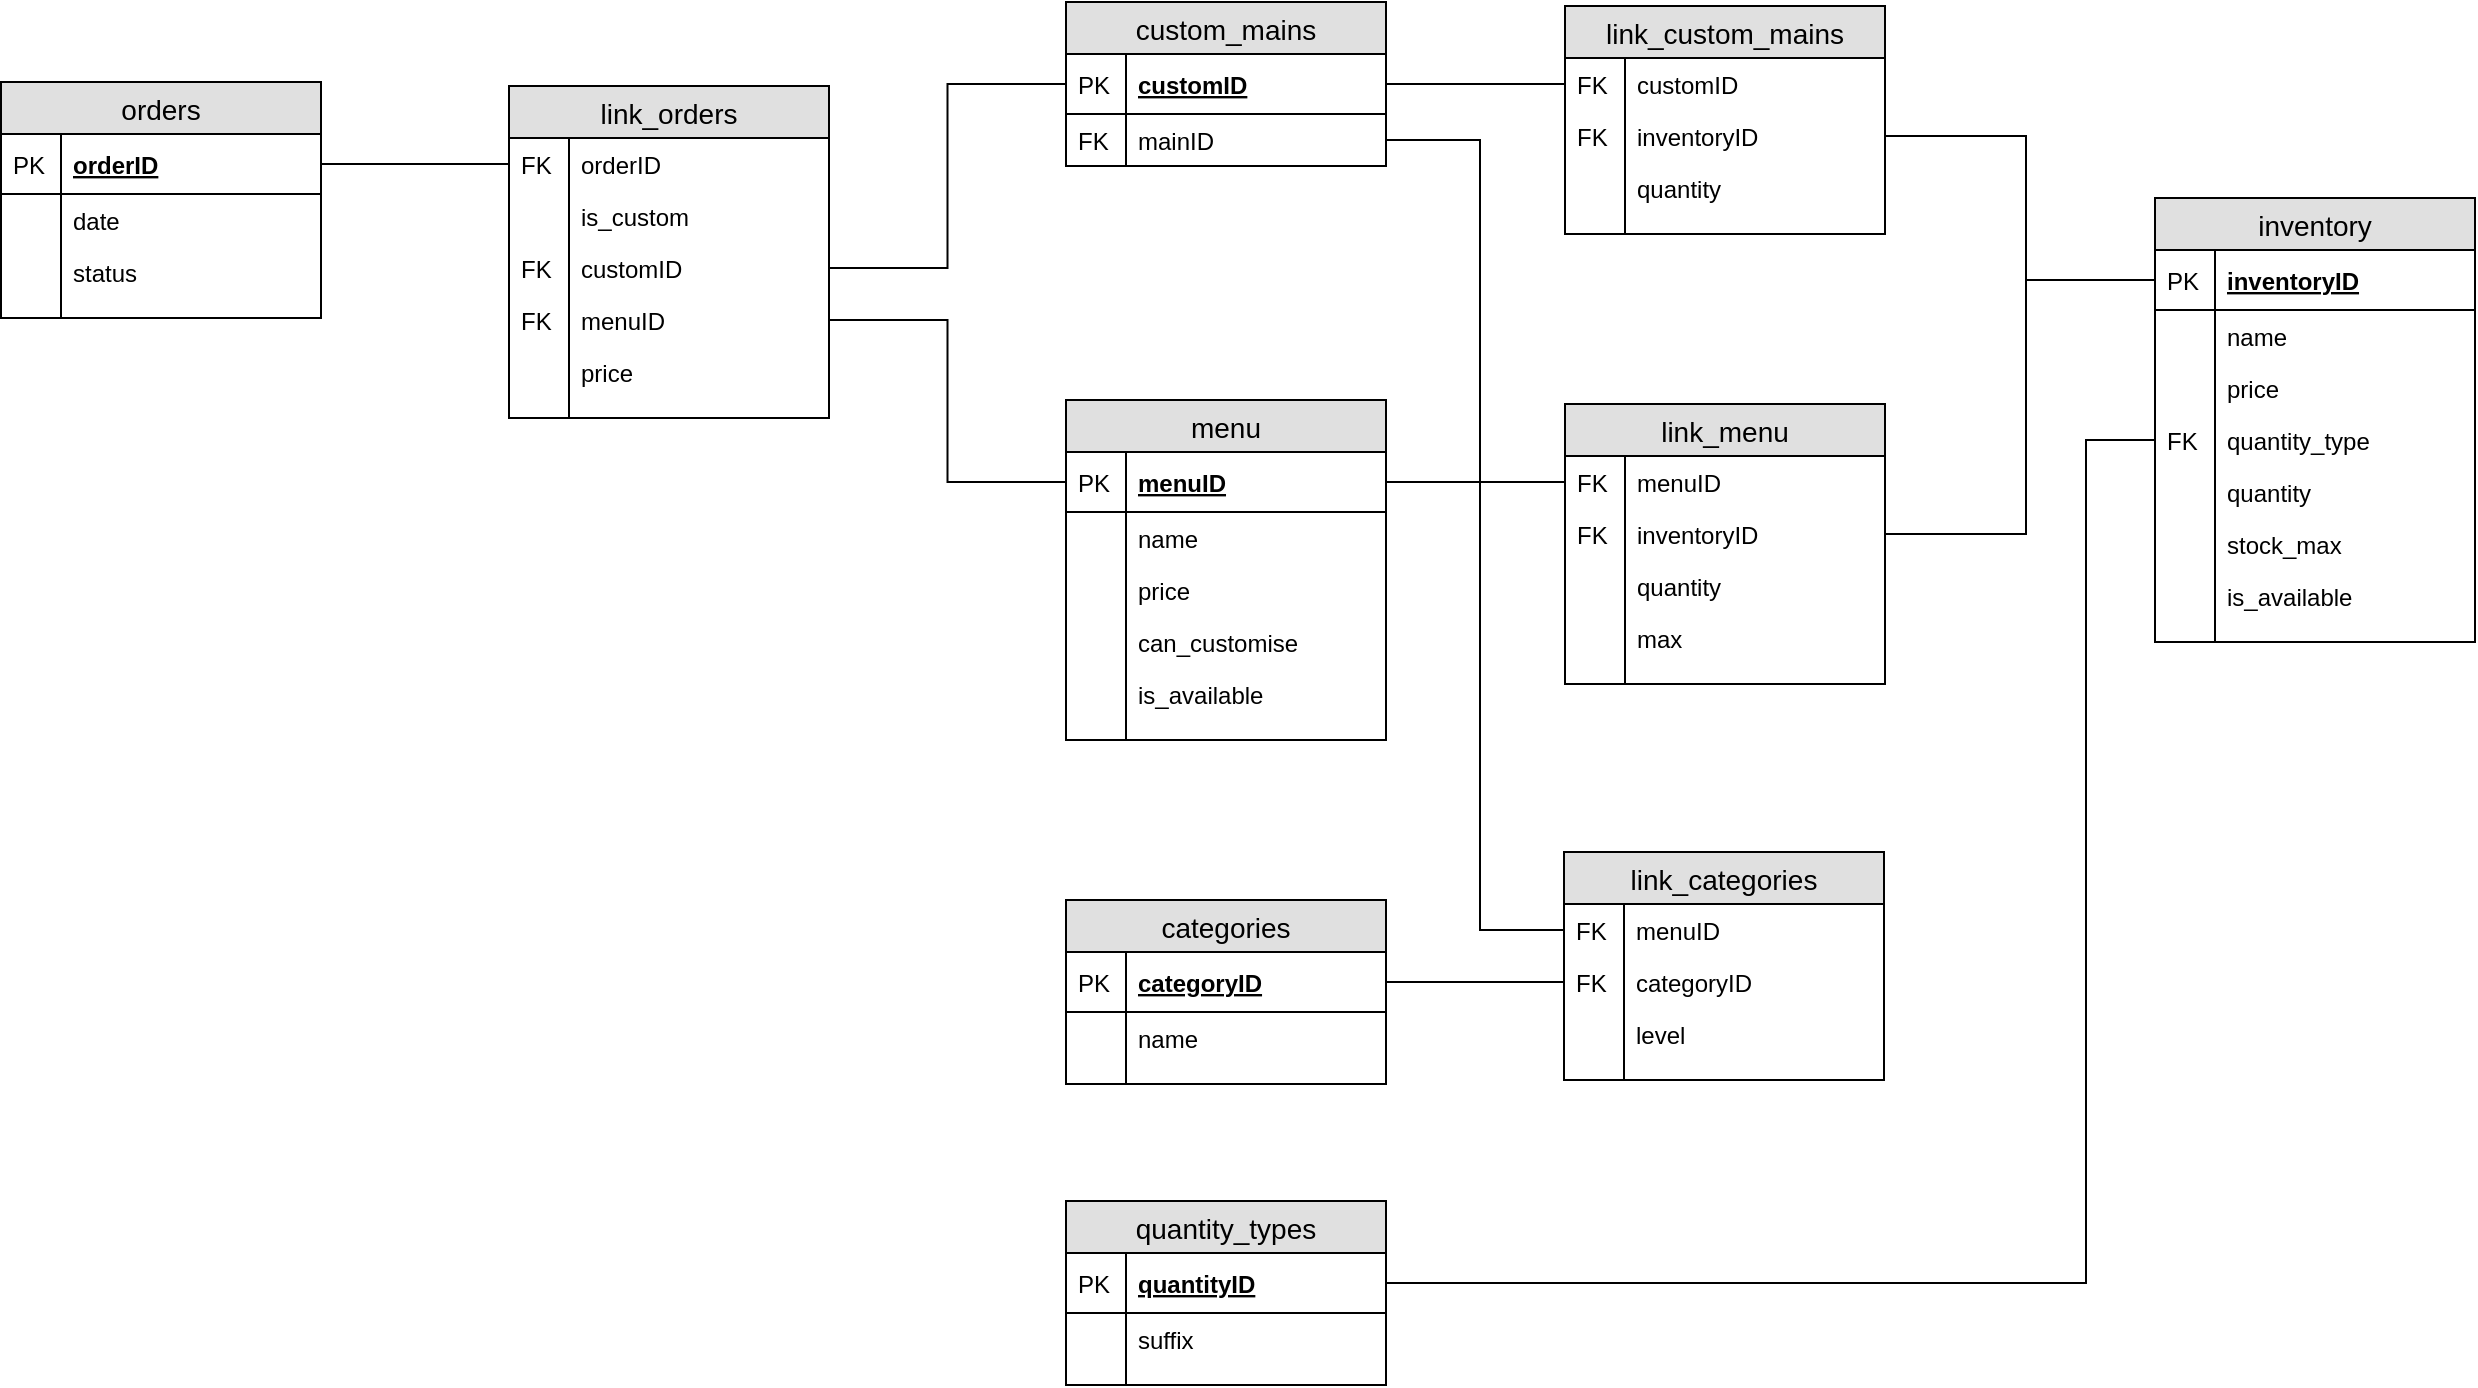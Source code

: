 <mxfile version="10.5.0" type="device"><diagram id="dgD5Felrx4GXBf240Mv9" name="Page-1"><mxGraphModel dx="2132" dy="888" grid="0" gridSize="10" guides="1" tooltips="1" connect="1" arrows="1" fold="1" page="1" pageScale="1" pageWidth="800" pageHeight="1100" math="0" shadow="0"><root><mxCell id="0"/><mxCell id="1" parent="0"/><mxCell id="mhwOMoojBJf0Ck50rJVQ-7" value="link_custom_mains" style="swimlane;fontStyle=0;childLayout=stackLayout;horizontal=1;startSize=26;fillColor=#e0e0e0;horizontalStack=0;resizeParent=1;resizeParentMax=0;resizeLast=0;collapsible=1;marginBottom=0;swimlaneFillColor=#ffffff;align=center;fontSize=14;" parent="1" vertex="1"><mxGeometry x="639.5" y="203" width="160" height="114" as="geometry"/></mxCell><mxCell id="mhwOMoojBJf0Ck50rJVQ-10" value="customID" style="shape=partialRectangle;top=0;left=0;right=0;bottom=0;align=left;verticalAlign=top;fillColor=none;spacingLeft=34;spacingRight=4;overflow=hidden;rotatable=0;points=[[0,0.5],[1,0.5]];portConstraint=eastwest;dropTarget=0;fontSize=12;" parent="mhwOMoojBJf0Ck50rJVQ-7" vertex="1"><mxGeometry y="26" width="160" height="26" as="geometry"/></mxCell><mxCell id="mhwOMoojBJf0Ck50rJVQ-11" value="FK" style="shape=partialRectangle;top=0;left=0;bottom=0;fillColor=none;align=left;verticalAlign=top;spacingLeft=4;spacingRight=4;overflow=hidden;rotatable=0;points=[];portConstraint=eastwest;part=1;fontSize=12;" parent="mhwOMoojBJf0Ck50rJVQ-10" vertex="1" connectable="0"><mxGeometry width="30" height="26" as="geometry"/></mxCell><mxCell id="mhwOMoojBJf0Ck50rJVQ-12" value="inventoryID" style="shape=partialRectangle;top=0;left=0;right=0;bottom=0;align=left;verticalAlign=top;fillColor=none;spacingLeft=34;spacingRight=4;overflow=hidden;rotatable=0;points=[[0,0.5],[1,0.5]];portConstraint=eastwest;dropTarget=0;fontSize=12;" parent="mhwOMoojBJf0Ck50rJVQ-7" vertex="1"><mxGeometry y="52" width="160" height="26" as="geometry"/></mxCell><mxCell id="mhwOMoojBJf0Ck50rJVQ-13" value="FK" style="shape=partialRectangle;top=0;left=0;bottom=0;fillColor=none;align=left;verticalAlign=top;spacingLeft=4;spacingRight=4;overflow=hidden;rotatable=0;points=[];portConstraint=eastwest;part=1;fontSize=12;" parent="mhwOMoojBJf0Ck50rJVQ-12" vertex="1" connectable="0"><mxGeometry width="30" height="26" as="geometry"/></mxCell><mxCell id="mhwOMoojBJf0Ck50rJVQ-14" value="quantity" style="shape=partialRectangle;top=0;left=0;right=0;bottom=0;align=left;verticalAlign=top;fillColor=none;spacingLeft=34;spacingRight=4;overflow=hidden;rotatable=0;points=[[0,0.5],[1,0.5]];portConstraint=eastwest;dropTarget=0;fontSize=12;" parent="mhwOMoojBJf0Ck50rJVQ-7" vertex="1"><mxGeometry y="78" width="160" height="26" as="geometry"/></mxCell><mxCell id="mhwOMoojBJf0Ck50rJVQ-15" value="" style="shape=partialRectangle;top=0;left=0;bottom=0;fillColor=none;align=left;verticalAlign=top;spacingLeft=4;spacingRight=4;overflow=hidden;rotatable=0;points=[];portConstraint=eastwest;part=1;fontSize=12;" parent="mhwOMoojBJf0Ck50rJVQ-14" vertex="1" connectable="0"><mxGeometry width="30" height="26" as="geometry"/></mxCell><mxCell id="mhwOMoojBJf0Ck50rJVQ-16" value="" style="shape=partialRectangle;top=0;left=0;right=0;bottom=0;align=left;verticalAlign=top;fillColor=none;spacingLeft=34;spacingRight=4;overflow=hidden;rotatable=0;points=[[0,0.5],[1,0.5]];portConstraint=eastwest;dropTarget=0;fontSize=12;" parent="mhwOMoojBJf0Ck50rJVQ-7" vertex="1"><mxGeometry y="104" width="160" height="10" as="geometry"/></mxCell><mxCell id="mhwOMoojBJf0Ck50rJVQ-17" value="" style="shape=partialRectangle;top=0;left=0;bottom=0;fillColor=none;align=left;verticalAlign=top;spacingLeft=4;spacingRight=4;overflow=hidden;rotatable=0;points=[];portConstraint=eastwest;part=1;fontSize=12;" parent="mhwOMoojBJf0Ck50rJVQ-16" vertex="1" connectable="0"><mxGeometry width="30" height="10" as="geometry"/></mxCell><mxCell id="mhwOMoojBJf0Ck50rJVQ-20" value="custom_mains" style="swimlane;fontStyle=0;childLayout=stackLayout;horizontal=1;startSize=26;fillColor=#e0e0e0;horizontalStack=0;resizeParent=1;resizeParentMax=0;resizeLast=0;collapsible=1;marginBottom=0;swimlaneFillColor=#ffffff;align=center;fontSize=14;" parent="1" vertex="1"><mxGeometry x="390" y="201" width="160" height="82" as="geometry"/></mxCell><mxCell id="mhwOMoojBJf0Ck50rJVQ-21" value="customID" style="shape=partialRectangle;top=0;left=0;right=0;bottom=1;align=left;verticalAlign=middle;fillColor=none;spacingLeft=34;spacingRight=4;overflow=hidden;rotatable=0;points=[[0,0.5],[1,0.5]];portConstraint=eastwest;dropTarget=0;fontStyle=5;fontSize=12;" parent="mhwOMoojBJf0Ck50rJVQ-20" vertex="1"><mxGeometry y="26" width="160" height="30" as="geometry"/></mxCell><mxCell id="mhwOMoojBJf0Ck50rJVQ-22" value="PK" style="shape=partialRectangle;top=0;left=0;bottom=0;fillColor=none;align=left;verticalAlign=middle;spacingLeft=4;spacingRight=4;overflow=hidden;rotatable=0;points=[];portConstraint=eastwest;part=1;fontSize=12;" parent="mhwOMoojBJf0Ck50rJVQ-21" vertex="1" connectable="0"><mxGeometry width="30" height="30" as="geometry"/></mxCell><mxCell id="mhwOMoojBJf0Ck50rJVQ-23" value="mainID" style="shape=partialRectangle;top=0;left=0;right=0;bottom=0;align=left;verticalAlign=top;fillColor=none;spacingLeft=34;spacingRight=4;overflow=hidden;rotatable=0;points=[[0,0.5],[1,0.5]];portConstraint=eastwest;dropTarget=0;fontSize=12;" parent="mhwOMoojBJf0Ck50rJVQ-20" vertex="1"><mxGeometry y="56" width="160" height="26" as="geometry"/></mxCell><mxCell id="mhwOMoojBJf0Ck50rJVQ-24" value="FK" style="shape=partialRectangle;top=0;left=0;bottom=0;fillColor=none;align=left;verticalAlign=top;spacingLeft=4;spacingRight=4;overflow=hidden;rotatable=0;points=[];portConstraint=eastwest;part=1;fontSize=12;" parent="mhwOMoojBJf0Ck50rJVQ-23" vertex="1" connectable="0"><mxGeometry width="30" height="26" as="geometry"/></mxCell><mxCell id="mhwOMoojBJf0Ck50rJVQ-31" value="link_menu" style="swimlane;fontStyle=0;childLayout=stackLayout;horizontal=1;startSize=26;fillColor=#e0e0e0;horizontalStack=0;resizeParent=1;resizeParentMax=0;resizeLast=0;collapsible=1;marginBottom=0;swimlaneFillColor=#ffffff;align=center;fontSize=14;" parent="1" vertex="1"><mxGeometry x="639.5" y="402" width="160" height="140" as="geometry"/></mxCell><mxCell id="mhwOMoojBJf0Ck50rJVQ-34" value="menuID" style="shape=partialRectangle;top=0;left=0;right=0;bottom=0;align=left;verticalAlign=top;fillColor=none;spacingLeft=34;spacingRight=4;overflow=hidden;rotatable=0;points=[[0,0.5],[1,0.5]];portConstraint=eastwest;dropTarget=0;fontSize=12;" parent="mhwOMoojBJf0Ck50rJVQ-31" vertex="1"><mxGeometry y="26" width="160" height="26" as="geometry"/></mxCell><mxCell id="mhwOMoojBJf0Ck50rJVQ-35" value="FK" style="shape=partialRectangle;top=0;left=0;bottom=0;fillColor=none;align=left;verticalAlign=top;spacingLeft=4;spacingRight=4;overflow=hidden;rotatable=0;points=[];portConstraint=eastwest;part=1;fontSize=12;" parent="mhwOMoojBJf0Ck50rJVQ-34" vertex="1" connectable="0"><mxGeometry width="30" height="26" as="geometry"/></mxCell><mxCell id="mhwOMoojBJf0Ck50rJVQ-36" value="inventoryID" style="shape=partialRectangle;top=0;left=0;right=0;bottom=0;align=left;verticalAlign=top;fillColor=none;spacingLeft=34;spacingRight=4;overflow=hidden;rotatable=0;points=[[0,0.5],[1,0.5]];portConstraint=eastwest;dropTarget=0;fontSize=12;" parent="mhwOMoojBJf0Ck50rJVQ-31" vertex="1"><mxGeometry y="52" width="160" height="26" as="geometry"/></mxCell><mxCell id="mhwOMoojBJf0Ck50rJVQ-37" value="FK" style="shape=partialRectangle;top=0;left=0;bottom=0;fillColor=none;align=left;verticalAlign=top;spacingLeft=4;spacingRight=4;overflow=hidden;rotatable=0;points=[];portConstraint=eastwest;part=1;fontSize=12;" parent="mhwOMoojBJf0Ck50rJVQ-36" vertex="1" connectable="0"><mxGeometry width="30" height="26" as="geometry"/></mxCell><mxCell id="mhwOMoojBJf0Ck50rJVQ-38" value="quantity" style="shape=partialRectangle;top=0;left=0;right=0;bottom=0;align=left;verticalAlign=top;fillColor=none;spacingLeft=34;spacingRight=4;overflow=hidden;rotatable=0;points=[[0,0.5],[1,0.5]];portConstraint=eastwest;dropTarget=0;fontSize=12;" parent="mhwOMoojBJf0Ck50rJVQ-31" vertex="1"><mxGeometry y="78" width="160" height="26" as="geometry"/></mxCell><mxCell id="mhwOMoojBJf0Ck50rJVQ-39" value="" style="shape=partialRectangle;top=0;left=0;bottom=0;fillColor=none;align=left;verticalAlign=top;spacingLeft=4;spacingRight=4;overflow=hidden;rotatable=0;points=[];portConstraint=eastwest;part=1;fontSize=12;" parent="mhwOMoojBJf0Ck50rJVQ-38" vertex="1" connectable="0"><mxGeometry width="30" height="26" as="geometry"/></mxCell><mxCell id="mhwOMoojBJf0Ck50rJVQ-42" value="max" style="shape=partialRectangle;top=0;left=0;right=0;bottom=0;align=left;verticalAlign=top;fillColor=none;spacingLeft=34;spacingRight=4;overflow=hidden;rotatable=0;points=[[0,0.5],[1,0.5]];portConstraint=eastwest;dropTarget=0;fontSize=12;" parent="mhwOMoojBJf0Ck50rJVQ-31" vertex="1"><mxGeometry y="104" width="160" height="26" as="geometry"/></mxCell><mxCell id="mhwOMoojBJf0Ck50rJVQ-43" value="" style="shape=partialRectangle;top=0;left=0;bottom=0;fillColor=none;align=left;verticalAlign=top;spacingLeft=4;spacingRight=4;overflow=hidden;rotatable=0;points=[];portConstraint=eastwest;part=1;fontSize=12;" parent="mhwOMoojBJf0Ck50rJVQ-42" vertex="1" connectable="0"><mxGeometry width="30" height="26" as="geometry"/></mxCell><mxCell id="mhwOMoojBJf0Ck50rJVQ-40" value="" style="shape=partialRectangle;top=0;left=0;right=0;bottom=0;align=left;verticalAlign=top;fillColor=none;spacingLeft=34;spacingRight=4;overflow=hidden;rotatable=0;points=[[0,0.5],[1,0.5]];portConstraint=eastwest;dropTarget=0;fontSize=12;" parent="mhwOMoojBJf0Ck50rJVQ-31" vertex="1"><mxGeometry y="130" width="160" height="10" as="geometry"/></mxCell><mxCell id="mhwOMoojBJf0Ck50rJVQ-41" value="" style="shape=partialRectangle;top=0;left=0;bottom=0;fillColor=none;align=left;verticalAlign=top;spacingLeft=4;spacingRight=4;overflow=hidden;rotatable=0;points=[];portConstraint=eastwest;part=1;fontSize=12;" parent="mhwOMoojBJf0Ck50rJVQ-40" vertex="1" connectable="0"><mxGeometry width="30" height="10" as="geometry"/></mxCell><mxCell id="mhwOMoojBJf0Ck50rJVQ-44" value="inventory" style="swimlane;fontStyle=0;childLayout=stackLayout;horizontal=1;startSize=26;fillColor=#e0e0e0;horizontalStack=0;resizeParent=1;resizeParentMax=0;resizeLast=0;collapsible=1;marginBottom=0;swimlaneFillColor=#ffffff;align=center;fontSize=14;" parent="1" vertex="1"><mxGeometry x="934.5" y="299" width="160" height="222" as="geometry"/></mxCell><mxCell id="mhwOMoojBJf0Ck50rJVQ-45" value="inventoryID" style="shape=partialRectangle;top=0;left=0;right=0;bottom=1;align=left;verticalAlign=middle;fillColor=none;spacingLeft=34;spacingRight=4;overflow=hidden;rotatable=0;points=[[0,0.5],[1,0.5]];portConstraint=eastwest;dropTarget=0;fontStyle=5;fontSize=12;" parent="mhwOMoojBJf0Ck50rJVQ-44" vertex="1"><mxGeometry y="26" width="160" height="30" as="geometry"/></mxCell><mxCell id="mhwOMoojBJf0Ck50rJVQ-46" value="PK" style="shape=partialRectangle;top=0;left=0;bottom=0;fillColor=none;align=left;verticalAlign=middle;spacingLeft=4;spacingRight=4;overflow=hidden;rotatable=0;points=[];portConstraint=eastwest;part=1;fontSize=12;" parent="mhwOMoojBJf0Ck50rJVQ-45" vertex="1" connectable="0"><mxGeometry width="30" height="30" as="geometry"/></mxCell><mxCell id="mhwOMoojBJf0Ck50rJVQ-47" value="name" style="shape=partialRectangle;top=0;left=0;right=0;bottom=0;align=left;verticalAlign=top;fillColor=none;spacingLeft=34;spacingRight=4;overflow=hidden;rotatable=0;points=[[0,0.5],[1,0.5]];portConstraint=eastwest;dropTarget=0;fontSize=12;" parent="mhwOMoojBJf0Ck50rJVQ-44" vertex="1"><mxGeometry y="56" width="160" height="26" as="geometry"/></mxCell><mxCell id="mhwOMoojBJf0Ck50rJVQ-48" value="" style="shape=partialRectangle;top=0;left=0;bottom=0;fillColor=none;align=left;verticalAlign=top;spacingLeft=4;spacingRight=4;overflow=hidden;rotatable=0;points=[];portConstraint=eastwest;part=1;fontSize=12;" parent="mhwOMoojBJf0Ck50rJVQ-47" vertex="1" connectable="0"><mxGeometry width="30" height="26" as="geometry"/></mxCell><mxCell id="mhwOMoojBJf0Ck50rJVQ-49" value="price" style="shape=partialRectangle;top=0;left=0;right=0;bottom=0;align=left;verticalAlign=top;fillColor=none;spacingLeft=34;spacingRight=4;overflow=hidden;rotatable=0;points=[[0,0.5],[1,0.5]];portConstraint=eastwest;dropTarget=0;fontSize=12;" parent="mhwOMoojBJf0Ck50rJVQ-44" vertex="1"><mxGeometry y="82" width="160" height="26" as="geometry"/></mxCell><mxCell id="mhwOMoojBJf0Ck50rJVQ-50" value="" style="shape=partialRectangle;top=0;left=0;bottom=0;fillColor=none;align=left;verticalAlign=top;spacingLeft=4;spacingRight=4;overflow=hidden;rotatable=0;points=[];portConstraint=eastwest;part=1;fontSize=12;" parent="mhwOMoojBJf0Ck50rJVQ-49" vertex="1" connectable="0"><mxGeometry width="30" height="26" as="geometry"/></mxCell><mxCell id="mhwOMoojBJf0Ck50rJVQ-51" value="quantity_type" style="shape=partialRectangle;top=0;left=0;right=0;bottom=0;align=left;verticalAlign=top;fillColor=none;spacingLeft=34;spacingRight=4;overflow=hidden;rotatable=0;points=[[0,0.5],[1,0.5]];portConstraint=eastwest;dropTarget=0;fontSize=12;" parent="mhwOMoojBJf0Ck50rJVQ-44" vertex="1"><mxGeometry y="108" width="160" height="26" as="geometry"/></mxCell><mxCell id="mhwOMoojBJf0Ck50rJVQ-52" value="FK" style="shape=partialRectangle;top=0;left=0;bottom=0;fillColor=none;align=left;verticalAlign=top;spacingLeft=4;spacingRight=4;overflow=hidden;rotatable=0;points=[];portConstraint=eastwest;part=1;fontSize=12;" parent="mhwOMoojBJf0Ck50rJVQ-51" vertex="1" connectable="0"><mxGeometry width="30" height="26" as="geometry"/></mxCell><mxCell id="mhwOMoojBJf0Ck50rJVQ-55" value="quantity" style="shape=partialRectangle;top=0;left=0;right=0;bottom=0;align=left;verticalAlign=top;fillColor=none;spacingLeft=34;spacingRight=4;overflow=hidden;rotatable=0;points=[[0,0.5],[1,0.5]];portConstraint=eastwest;dropTarget=0;fontSize=12;" parent="mhwOMoojBJf0Ck50rJVQ-44" vertex="1"><mxGeometry y="134" width="160" height="26" as="geometry"/></mxCell><mxCell id="mhwOMoojBJf0Ck50rJVQ-56" value="" style="shape=partialRectangle;top=0;left=0;bottom=0;fillColor=none;align=left;verticalAlign=top;spacingLeft=4;spacingRight=4;overflow=hidden;rotatable=0;points=[];portConstraint=eastwest;part=1;fontSize=12;" parent="mhwOMoojBJf0Ck50rJVQ-55" vertex="1" connectable="0"><mxGeometry width="30" height="26" as="geometry"/></mxCell><mxCell id="mhwOMoojBJf0Ck50rJVQ-57" value="stock_max" style="shape=partialRectangle;top=0;left=0;right=0;bottom=0;align=left;verticalAlign=top;fillColor=none;spacingLeft=34;spacingRight=4;overflow=hidden;rotatable=0;points=[[0,0.5],[1,0.5]];portConstraint=eastwest;dropTarget=0;fontSize=12;" parent="mhwOMoojBJf0Ck50rJVQ-44" vertex="1"><mxGeometry y="160" width="160" height="26" as="geometry"/></mxCell><mxCell id="mhwOMoojBJf0Ck50rJVQ-58" value="" style="shape=partialRectangle;top=0;left=0;bottom=0;fillColor=none;align=left;verticalAlign=top;spacingLeft=4;spacingRight=4;overflow=hidden;rotatable=0;points=[];portConstraint=eastwest;part=1;fontSize=12;" parent="mhwOMoojBJf0Ck50rJVQ-57" vertex="1" connectable="0"><mxGeometry width="30" height="26" as="geometry"/></mxCell><mxCell id="g0bcRYbuUeDxOBhOoPPJ-1" value="is_available" style="shape=partialRectangle;top=0;left=0;right=0;bottom=0;align=left;verticalAlign=top;fillColor=none;spacingLeft=34;spacingRight=4;overflow=hidden;rotatable=0;points=[[0,0.5],[1,0.5]];portConstraint=eastwest;dropTarget=0;fontSize=12;" vertex="1" parent="mhwOMoojBJf0Ck50rJVQ-44"><mxGeometry y="186" width="160" height="26" as="geometry"/></mxCell><mxCell id="g0bcRYbuUeDxOBhOoPPJ-2" value="" style="shape=partialRectangle;top=0;left=0;bottom=0;fillColor=none;align=left;verticalAlign=top;spacingLeft=4;spacingRight=4;overflow=hidden;rotatable=0;points=[];portConstraint=eastwest;part=1;fontSize=12;" vertex="1" connectable="0" parent="g0bcRYbuUeDxOBhOoPPJ-1"><mxGeometry width="30" height="26" as="geometry"/></mxCell><mxCell id="mhwOMoojBJf0Ck50rJVQ-53" value="" style="shape=partialRectangle;top=0;left=0;right=0;bottom=0;align=left;verticalAlign=top;fillColor=none;spacingLeft=34;spacingRight=4;overflow=hidden;rotatable=0;points=[[0,0.5],[1,0.5]];portConstraint=eastwest;dropTarget=0;fontSize=12;" parent="mhwOMoojBJf0Ck50rJVQ-44" vertex="1"><mxGeometry y="212" width="160" height="10" as="geometry"/></mxCell><mxCell id="mhwOMoojBJf0Ck50rJVQ-54" value="" style="shape=partialRectangle;top=0;left=0;bottom=0;fillColor=none;align=left;verticalAlign=top;spacingLeft=4;spacingRight=4;overflow=hidden;rotatable=0;points=[];portConstraint=eastwest;part=1;fontSize=12;" parent="mhwOMoojBJf0Ck50rJVQ-53" vertex="1" connectable="0"><mxGeometry width="30" height="10" as="geometry"/></mxCell><mxCell id="mhwOMoojBJf0Ck50rJVQ-59" value="link_orders" style="swimlane;fontStyle=0;childLayout=stackLayout;horizontal=1;startSize=26;fillColor=#e0e0e0;horizontalStack=0;resizeParent=1;resizeParentMax=0;resizeLast=0;collapsible=1;marginBottom=0;swimlaneFillColor=#ffffff;align=center;fontSize=14;" parent="1" vertex="1"><mxGeometry x="111.5" y="243" width="160" height="166" as="geometry"/></mxCell><mxCell id="mhwOMoojBJf0Ck50rJVQ-62" value="orderID" style="shape=partialRectangle;top=0;left=0;right=0;bottom=0;align=left;verticalAlign=top;fillColor=none;spacingLeft=34;spacingRight=4;overflow=hidden;rotatable=0;points=[[0,0.5],[1,0.5]];portConstraint=eastwest;dropTarget=0;fontSize=12;" parent="mhwOMoojBJf0Ck50rJVQ-59" vertex="1"><mxGeometry y="26" width="160" height="26" as="geometry"/></mxCell><mxCell id="mhwOMoojBJf0Ck50rJVQ-63" value="FK" style="shape=partialRectangle;top=0;left=0;bottom=0;fillColor=none;align=left;verticalAlign=top;spacingLeft=4;spacingRight=4;overflow=hidden;rotatable=0;points=[];portConstraint=eastwest;part=1;fontSize=12;" parent="mhwOMoojBJf0Ck50rJVQ-62" vertex="1" connectable="0"><mxGeometry width="30" height="26" as="geometry"/></mxCell><mxCell id="mhwOMoojBJf0Ck50rJVQ-64" value="is_custom" style="shape=partialRectangle;top=0;left=0;right=0;bottom=0;align=left;verticalAlign=top;fillColor=none;spacingLeft=34;spacingRight=4;overflow=hidden;rotatable=0;points=[[0,0.5],[1,0.5]];portConstraint=eastwest;dropTarget=0;fontSize=12;" parent="mhwOMoojBJf0Ck50rJVQ-59" vertex="1"><mxGeometry y="52" width="160" height="26" as="geometry"/></mxCell><mxCell id="mhwOMoojBJf0Ck50rJVQ-65" value="" style="shape=partialRectangle;top=0;left=0;bottom=0;fillColor=none;align=left;verticalAlign=top;spacingLeft=4;spacingRight=4;overflow=hidden;rotatable=0;points=[];portConstraint=eastwest;part=1;fontSize=12;" parent="mhwOMoojBJf0Ck50rJVQ-64" vertex="1" connectable="0"><mxGeometry width="30" height="26" as="geometry"/></mxCell><mxCell id="mhwOMoojBJf0Ck50rJVQ-66" value="customID" style="shape=partialRectangle;top=0;left=0;right=0;bottom=0;align=left;verticalAlign=top;fillColor=none;spacingLeft=34;spacingRight=4;overflow=hidden;rotatable=0;points=[[0,0.5],[1,0.5]];portConstraint=eastwest;dropTarget=0;fontSize=12;" parent="mhwOMoojBJf0Ck50rJVQ-59" vertex="1"><mxGeometry y="78" width="160" height="26" as="geometry"/></mxCell><mxCell id="mhwOMoojBJf0Ck50rJVQ-67" value="FK" style="shape=partialRectangle;top=0;left=0;bottom=0;fillColor=none;align=left;verticalAlign=top;spacingLeft=4;spacingRight=4;overflow=hidden;rotatable=0;points=[];portConstraint=eastwest;part=1;fontSize=12;" parent="mhwOMoojBJf0Ck50rJVQ-66" vertex="1" connectable="0"><mxGeometry width="30" height="26" as="geometry"/></mxCell><mxCell id="twXVFs-xXrtJX_9-Hevb-1" value="menuID" style="shape=partialRectangle;top=0;left=0;right=0;bottom=0;align=left;verticalAlign=top;fillColor=none;spacingLeft=34;spacingRight=4;overflow=hidden;rotatable=0;points=[[0,0.5],[1,0.5]];portConstraint=eastwest;dropTarget=0;fontSize=12;" parent="mhwOMoojBJf0Ck50rJVQ-59" vertex="1"><mxGeometry y="104" width="160" height="26" as="geometry"/></mxCell><mxCell id="twXVFs-xXrtJX_9-Hevb-2" value="FK" style="shape=partialRectangle;top=0;left=0;bottom=0;fillColor=none;align=left;verticalAlign=top;spacingLeft=4;spacingRight=4;overflow=hidden;rotatable=0;points=[];portConstraint=eastwest;part=1;fontSize=12;" parent="twXVFs-xXrtJX_9-Hevb-1" vertex="1" connectable="0"><mxGeometry width="30" height="26" as="geometry"/></mxCell><mxCell id="mhwOMoojBJf0Ck50rJVQ-70" value="price" style="shape=partialRectangle;top=0;left=0;right=0;bottom=0;align=left;verticalAlign=top;fillColor=none;spacingLeft=34;spacingRight=4;overflow=hidden;rotatable=0;points=[[0,0.5],[1,0.5]];portConstraint=eastwest;dropTarget=0;fontSize=12;" parent="mhwOMoojBJf0Ck50rJVQ-59" vertex="1"><mxGeometry y="130" width="160" height="26" as="geometry"/></mxCell><mxCell id="mhwOMoojBJf0Ck50rJVQ-71" value="" style="shape=partialRectangle;top=0;left=0;bottom=0;fillColor=none;align=left;verticalAlign=top;spacingLeft=4;spacingRight=4;overflow=hidden;rotatable=0;points=[];portConstraint=eastwest;part=1;fontSize=12;" parent="mhwOMoojBJf0Ck50rJVQ-70" vertex="1" connectable="0"><mxGeometry width="30" height="26" as="geometry"/></mxCell><mxCell id="mhwOMoojBJf0Ck50rJVQ-68" value="" style="shape=partialRectangle;top=0;left=0;right=0;bottom=0;align=left;verticalAlign=top;fillColor=none;spacingLeft=34;spacingRight=4;overflow=hidden;rotatable=0;points=[[0,0.5],[1,0.5]];portConstraint=eastwest;dropTarget=0;fontSize=12;" parent="mhwOMoojBJf0Ck50rJVQ-59" vertex="1"><mxGeometry y="156" width="160" height="10" as="geometry"/></mxCell><mxCell id="mhwOMoojBJf0Ck50rJVQ-69" value="" style="shape=partialRectangle;top=0;left=0;bottom=0;fillColor=none;align=left;verticalAlign=top;spacingLeft=4;spacingRight=4;overflow=hidden;rotatable=0;points=[];portConstraint=eastwest;part=1;fontSize=12;" parent="mhwOMoojBJf0Ck50rJVQ-68" vertex="1" connectable="0"><mxGeometry width="30" height="10" as="geometry"/></mxCell><mxCell id="mhwOMoojBJf0Ck50rJVQ-72" value="categories" style="swimlane;fontStyle=0;childLayout=stackLayout;horizontal=1;startSize=26;fillColor=#e0e0e0;horizontalStack=0;resizeParent=1;resizeParentMax=0;resizeLast=0;collapsible=1;marginBottom=0;swimlaneFillColor=#ffffff;align=center;fontSize=14;" parent="1" vertex="1"><mxGeometry x="390" y="650" width="160" height="92" as="geometry"/></mxCell><mxCell id="mhwOMoojBJf0Ck50rJVQ-73" value="categoryID" style="shape=partialRectangle;top=0;left=0;right=0;bottom=1;align=left;verticalAlign=middle;fillColor=none;spacingLeft=34;spacingRight=4;overflow=hidden;rotatable=0;points=[[0,0.5],[1,0.5]];portConstraint=eastwest;dropTarget=0;fontStyle=5;fontSize=12;" parent="mhwOMoojBJf0Ck50rJVQ-72" vertex="1"><mxGeometry y="26" width="160" height="30" as="geometry"/></mxCell><mxCell id="mhwOMoojBJf0Ck50rJVQ-74" value="PK" style="shape=partialRectangle;top=0;left=0;bottom=0;fillColor=none;align=left;verticalAlign=middle;spacingLeft=4;spacingRight=4;overflow=hidden;rotatable=0;points=[];portConstraint=eastwest;part=1;fontSize=12;" parent="mhwOMoojBJf0Ck50rJVQ-73" vertex="1" connectable="0"><mxGeometry width="30" height="30" as="geometry"/></mxCell><mxCell id="mhwOMoojBJf0Ck50rJVQ-75" value="name&#10;" style="shape=partialRectangle;top=0;left=0;right=0;bottom=0;align=left;verticalAlign=top;fillColor=none;spacingLeft=34;spacingRight=4;overflow=hidden;rotatable=0;points=[[0,0.5],[1,0.5]];portConstraint=eastwest;dropTarget=0;fontSize=12;" parent="mhwOMoojBJf0Ck50rJVQ-72" vertex="1"><mxGeometry y="56" width="160" height="26" as="geometry"/></mxCell><mxCell id="mhwOMoojBJf0Ck50rJVQ-76" value="" style="shape=partialRectangle;top=0;left=0;bottom=0;fillColor=none;align=left;verticalAlign=top;spacingLeft=4;spacingRight=4;overflow=hidden;rotatable=0;points=[];portConstraint=eastwest;part=1;fontSize=12;" parent="mhwOMoojBJf0Ck50rJVQ-75" vertex="1" connectable="0"><mxGeometry width="30" height="26" as="geometry"/></mxCell><mxCell id="mhwOMoojBJf0Ck50rJVQ-81" value="" style="shape=partialRectangle;top=0;left=0;right=0;bottom=0;align=left;verticalAlign=top;fillColor=none;spacingLeft=34;spacingRight=4;overflow=hidden;rotatable=0;points=[[0,0.5],[1,0.5]];portConstraint=eastwest;dropTarget=0;fontSize=12;" parent="mhwOMoojBJf0Ck50rJVQ-72" vertex="1"><mxGeometry y="82" width="160" height="10" as="geometry"/></mxCell><mxCell id="mhwOMoojBJf0Ck50rJVQ-82" value="" style="shape=partialRectangle;top=0;left=0;bottom=0;fillColor=none;align=left;verticalAlign=top;spacingLeft=4;spacingRight=4;overflow=hidden;rotatable=0;points=[];portConstraint=eastwest;part=1;fontSize=12;" parent="mhwOMoojBJf0Ck50rJVQ-81" vertex="1" connectable="0"><mxGeometry width="30" height="10" as="geometry"/></mxCell><mxCell id="mhwOMoojBJf0Ck50rJVQ-83" value="orders" style="swimlane;fontStyle=0;childLayout=stackLayout;horizontal=1;startSize=26;fillColor=#e0e0e0;horizontalStack=0;resizeParent=1;resizeParentMax=0;resizeLast=0;collapsible=1;marginBottom=0;swimlaneFillColor=#ffffff;align=center;fontSize=14;" parent="1" vertex="1"><mxGeometry x="-142.5" y="241" width="160" height="118" as="geometry"/></mxCell><mxCell id="mhwOMoojBJf0Ck50rJVQ-84" value="orderID" style="shape=partialRectangle;top=0;left=0;right=0;bottom=1;align=left;verticalAlign=middle;fillColor=none;spacingLeft=34;spacingRight=4;overflow=hidden;rotatable=0;points=[[0,0.5],[1,0.5]];portConstraint=eastwest;dropTarget=0;fontStyle=5;fontSize=12;strokeColor=#000000;" parent="mhwOMoojBJf0Ck50rJVQ-83" vertex="1"><mxGeometry y="26" width="160" height="30" as="geometry"/></mxCell><mxCell id="mhwOMoojBJf0Ck50rJVQ-85" value="PK" style="shape=partialRectangle;top=0;left=0;bottom=0;fillColor=none;align=left;verticalAlign=middle;spacingLeft=4;spacingRight=4;overflow=hidden;rotatable=0;points=[];portConstraint=eastwest;part=1;fontSize=12;" parent="mhwOMoojBJf0Ck50rJVQ-84" vertex="1" connectable="0"><mxGeometry width="30" height="30" as="geometry"/></mxCell><mxCell id="mhwOMoojBJf0Ck50rJVQ-86" value="date" style="shape=partialRectangle;top=0;left=0;right=0;bottom=0;align=left;verticalAlign=top;fillColor=none;spacingLeft=34;spacingRight=4;overflow=hidden;rotatable=0;points=[[0,0.5],[1,0.5]];portConstraint=eastwest;dropTarget=0;fontSize=12;strokeColor=none;" parent="mhwOMoojBJf0Ck50rJVQ-83" vertex="1"><mxGeometry y="56" width="160" height="26" as="geometry"/></mxCell><mxCell id="mhwOMoojBJf0Ck50rJVQ-87" value="" style="shape=partialRectangle;top=0;left=0;bottom=0;fillColor=none;align=left;verticalAlign=top;spacingLeft=4;spacingRight=4;overflow=hidden;rotatable=0;points=[];portConstraint=eastwest;part=1;fontSize=12;" parent="mhwOMoojBJf0Ck50rJVQ-86" vertex="1" connectable="0"><mxGeometry width="30" height="26" as="geometry"/></mxCell><mxCell id="mhwOMoojBJf0Ck50rJVQ-88" value="status" style="shape=partialRectangle;top=0;left=0;right=0;bottom=0;align=left;verticalAlign=top;fillColor=none;spacingLeft=34;spacingRight=4;overflow=hidden;rotatable=0;points=[[0,0.5],[1,0.5]];portConstraint=eastwest;dropTarget=0;fontSize=12;" parent="mhwOMoojBJf0Ck50rJVQ-83" vertex="1"><mxGeometry y="82" width="160" height="26" as="geometry"/></mxCell><mxCell id="mhwOMoojBJf0Ck50rJVQ-89" value="" style="shape=partialRectangle;top=0;left=0;bottom=0;fillColor=none;align=left;verticalAlign=top;spacingLeft=4;spacingRight=4;overflow=hidden;rotatable=0;points=[];portConstraint=eastwest;part=1;fontSize=12;" parent="mhwOMoojBJf0Ck50rJVQ-88" vertex="1" connectable="0"><mxGeometry width="30" height="26" as="geometry"/></mxCell><mxCell id="mhwOMoojBJf0Ck50rJVQ-92" value="" style="shape=partialRectangle;top=0;left=0;right=0;bottom=0;align=left;verticalAlign=top;fillColor=none;spacingLeft=34;spacingRight=4;overflow=hidden;rotatable=0;points=[[0,0.5],[1,0.5]];portConstraint=eastwest;dropTarget=0;fontSize=12;" parent="mhwOMoojBJf0Ck50rJVQ-83" vertex="1"><mxGeometry y="108" width="160" height="10" as="geometry"/></mxCell><mxCell id="mhwOMoojBJf0Ck50rJVQ-93" value="" style="shape=partialRectangle;top=0;left=0;bottom=0;fillColor=none;align=left;verticalAlign=top;spacingLeft=4;spacingRight=4;overflow=hidden;rotatable=0;points=[];portConstraint=eastwest;part=1;fontSize=12;" parent="mhwOMoojBJf0Ck50rJVQ-92" vertex="1" connectable="0"><mxGeometry width="30" height="10" as="geometry"/></mxCell><mxCell id="VjFCI0lB83X-p25rbGzX-1" value="quantity_types" style="swimlane;fontStyle=0;childLayout=stackLayout;horizontal=1;startSize=26;fillColor=#e0e0e0;horizontalStack=0;resizeParent=1;resizeParentMax=0;resizeLast=0;collapsible=1;marginBottom=0;swimlaneFillColor=#ffffff;align=center;fontSize=14;" parent="1" vertex="1"><mxGeometry x="390" y="800.5" width="160" height="92" as="geometry"/></mxCell><mxCell id="VjFCI0lB83X-p25rbGzX-2" value="quantityID" style="shape=partialRectangle;top=0;left=0;right=0;bottom=1;align=left;verticalAlign=middle;fillColor=none;spacingLeft=34;spacingRight=4;overflow=hidden;rotatable=0;points=[[0,0.5],[1,0.5]];portConstraint=eastwest;dropTarget=0;fontStyle=5;fontSize=12;" parent="VjFCI0lB83X-p25rbGzX-1" vertex="1"><mxGeometry y="26" width="160" height="30" as="geometry"/></mxCell><mxCell id="VjFCI0lB83X-p25rbGzX-3" value="PK" style="shape=partialRectangle;top=0;left=0;bottom=0;fillColor=none;align=left;verticalAlign=middle;spacingLeft=4;spacingRight=4;overflow=hidden;rotatable=0;points=[];portConstraint=eastwest;part=1;fontSize=12;" parent="VjFCI0lB83X-p25rbGzX-2" vertex="1" connectable="0"><mxGeometry width="30" height="30" as="geometry"/></mxCell><mxCell id="VjFCI0lB83X-p25rbGzX-4" value="suffix" style="shape=partialRectangle;top=0;left=0;right=0;bottom=0;align=left;verticalAlign=top;fillColor=none;spacingLeft=34;spacingRight=4;overflow=hidden;rotatable=0;points=[[0,0.5],[1,0.5]];portConstraint=eastwest;dropTarget=0;fontSize=12;" parent="VjFCI0lB83X-p25rbGzX-1" vertex="1"><mxGeometry y="56" width="160" height="26" as="geometry"/></mxCell><mxCell id="VjFCI0lB83X-p25rbGzX-5" value="" style="shape=partialRectangle;top=0;left=0;bottom=0;fillColor=none;align=left;verticalAlign=top;spacingLeft=4;spacingRight=4;overflow=hidden;rotatable=0;points=[];portConstraint=eastwest;part=1;fontSize=12;" parent="VjFCI0lB83X-p25rbGzX-4" vertex="1" connectable="0"><mxGeometry width="30" height="26" as="geometry"/></mxCell><mxCell id="VjFCI0lB83X-p25rbGzX-6" value="" style="shape=partialRectangle;top=0;left=0;right=0;bottom=0;align=left;verticalAlign=top;fillColor=none;spacingLeft=34;spacingRight=4;overflow=hidden;rotatable=0;points=[[0,0.5],[1,0.5]];portConstraint=eastwest;dropTarget=0;fontSize=12;" parent="VjFCI0lB83X-p25rbGzX-1" vertex="1"><mxGeometry y="82" width="160" height="10" as="geometry"/></mxCell><mxCell id="VjFCI0lB83X-p25rbGzX-7" value="" style="shape=partialRectangle;top=0;left=0;bottom=0;fillColor=none;align=left;verticalAlign=top;spacingLeft=4;spacingRight=4;overflow=hidden;rotatable=0;points=[];portConstraint=eastwest;part=1;fontSize=12;" parent="VjFCI0lB83X-p25rbGzX-6" vertex="1" connectable="0"><mxGeometry width="30" height="10" as="geometry"/></mxCell><mxCell id="VjFCI0lB83X-p25rbGzX-13" style="edgeStyle=orthogonalEdgeStyle;rounded=0;orthogonalLoop=1;jettySize=auto;html=1;exitX=1;exitY=0.5;exitDx=0;exitDy=0;entryX=0;entryY=0.5;entryDx=0;entryDy=0;endArrow=none;endFill=0;" parent="1" source="VjFCI0lB83X-p25rbGzX-2" target="mhwOMoojBJf0Ck50rJVQ-51" edge="1"><mxGeometry relative="1" as="geometry"><Array as="points"><mxPoint x="900" y="842"/><mxPoint x="900" y="420"/></Array></mxGeometry></mxCell><mxCell id="Erv3Puw4pCstgxwUDXKR-1" value="link_categories" style="swimlane;fontStyle=0;childLayout=stackLayout;horizontal=1;startSize=26;fillColor=#e0e0e0;horizontalStack=0;resizeParent=1;resizeParentMax=0;resizeLast=0;collapsible=1;marginBottom=0;swimlaneFillColor=#ffffff;align=center;fontSize=14;" parent="1" vertex="1"><mxGeometry x="639" y="626" width="160" height="114" as="geometry"/></mxCell><mxCell id="Erv3Puw4pCstgxwUDXKR-4" value="menuID" style="shape=partialRectangle;top=0;left=0;right=0;bottom=0;align=left;verticalAlign=top;fillColor=none;spacingLeft=34;spacingRight=4;overflow=hidden;rotatable=0;points=[[0,0.5],[1,0.5]];portConstraint=eastwest;dropTarget=0;fontSize=12;" parent="Erv3Puw4pCstgxwUDXKR-1" vertex="1"><mxGeometry y="26" width="160" height="26" as="geometry"/></mxCell><mxCell id="Erv3Puw4pCstgxwUDXKR-5" value="FK" style="shape=partialRectangle;top=0;left=0;bottom=0;fillColor=none;align=left;verticalAlign=top;spacingLeft=4;spacingRight=4;overflow=hidden;rotatable=0;points=[];portConstraint=eastwest;part=1;fontSize=12;" parent="Erv3Puw4pCstgxwUDXKR-4" vertex="1" connectable="0"><mxGeometry width="30" height="26" as="geometry"/></mxCell><mxCell id="Erv3Puw4pCstgxwUDXKR-12" value="categoryID" style="shape=partialRectangle;top=0;left=0;right=0;bottom=0;align=left;verticalAlign=top;fillColor=none;spacingLeft=34;spacingRight=4;overflow=hidden;rotatable=0;points=[[0,0.5],[1,0.5]];portConstraint=eastwest;dropTarget=0;fontSize=12;" parent="Erv3Puw4pCstgxwUDXKR-1" vertex="1"><mxGeometry y="52" width="160" height="26" as="geometry"/></mxCell><mxCell id="Erv3Puw4pCstgxwUDXKR-13" value="FK" style="shape=partialRectangle;top=0;left=0;bottom=0;fillColor=none;align=left;verticalAlign=top;spacingLeft=4;spacingRight=4;overflow=hidden;rotatable=0;points=[];portConstraint=eastwest;part=1;fontSize=12;" parent="Erv3Puw4pCstgxwUDXKR-12" vertex="1" connectable="0"><mxGeometry width="30" height="26" as="geometry"/></mxCell><mxCell id="Erv3Puw4pCstgxwUDXKR-14" value="level" style="shape=partialRectangle;top=0;left=0;right=0;bottom=0;align=left;verticalAlign=top;fillColor=none;spacingLeft=34;spacingRight=4;overflow=hidden;rotatable=0;points=[[0,0.5],[1,0.5]];portConstraint=eastwest;dropTarget=0;fontSize=12;" parent="Erv3Puw4pCstgxwUDXKR-1" vertex="1"><mxGeometry y="78" width="160" height="26" as="geometry"/></mxCell><mxCell id="Erv3Puw4pCstgxwUDXKR-15" value="" style="shape=partialRectangle;top=0;left=0;bottom=0;fillColor=none;align=left;verticalAlign=top;spacingLeft=4;spacingRight=4;overflow=hidden;rotatable=0;points=[];portConstraint=eastwest;part=1;fontSize=12;" parent="Erv3Puw4pCstgxwUDXKR-14" vertex="1" connectable="0"><mxGeometry width="30" height="26" as="geometry"/></mxCell><mxCell id="Erv3Puw4pCstgxwUDXKR-6" value="" style="shape=partialRectangle;top=0;left=0;right=0;bottom=0;align=left;verticalAlign=top;fillColor=none;spacingLeft=34;spacingRight=4;overflow=hidden;rotatable=0;points=[[0,0.5],[1,0.5]];portConstraint=eastwest;dropTarget=0;fontSize=12;" parent="Erv3Puw4pCstgxwUDXKR-1" vertex="1"><mxGeometry y="104" width="160" height="10" as="geometry"/></mxCell><mxCell id="Erv3Puw4pCstgxwUDXKR-7" value="" style="shape=partialRectangle;top=0;left=0;bottom=0;fillColor=none;align=left;verticalAlign=top;spacingLeft=4;spacingRight=4;overflow=hidden;rotatable=0;points=[];portConstraint=eastwest;part=1;fontSize=12;" parent="Erv3Puw4pCstgxwUDXKR-6" vertex="1" connectable="0"><mxGeometry width="30" height="10" as="geometry"/></mxCell><mxCell id="Erv3Puw4pCstgxwUDXKR-22" style="edgeStyle=orthogonalEdgeStyle;rounded=0;orthogonalLoop=1;jettySize=auto;html=1;exitX=0;exitY=0.5;exitDx=0;exitDy=0;entryX=1;entryY=0.5;entryDx=0;entryDy=0;endArrow=none;endFill=0;" parent="1" source="Erv3Puw4pCstgxwUDXKR-12" target="mhwOMoojBJf0Ck50rJVQ-73" edge="1"><mxGeometry relative="1" as="geometry"/></mxCell><mxCell id="g76anDpQj80dG8CvNjur-1" value="menu" style="swimlane;fontStyle=0;childLayout=stackLayout;horizontal=1;startSize=26;fillColor=#e0e0e0;horizontalStack=0;resizeParent=1;resizeParentMax=0;resizeLast=0;collapsible=1;marginBottom=0;swimlaneFillColor=#ffffff;align=center;fontSize=14;" parent="1" vertex="1"><mxGeometry x="390" y="400" width="160" height="170" as="geometry"/></mxCell><mxCell id="g76anDpQj80dG8CvNjur-2" value="menuID" style="shape=partialRectangle;top=0;left=0;right=0;bottom=1;align=left;verticalAlign=middle;fillColor=none;spacingLeft=34;spacingRight=4;overflow=hidden;rotatable=0;points=[[0,0.5],[1,0.5]];portConstraint=eastwest;dropTarget=0;fontStyle=5;fontSize=12;" parent="g76anDpQj80dG8CvNjur-1" vertex="1"><mxGeometry y="26" width="160" height="30" as="geometry"/></mxCell><mxCell id="g76anDpQj80dG8CvNjur-3" value="PK" style="shape=partialRectangle;top=0;left=0;bottom=0;fillColor=none;align=left;verticalAlign=middle;spacingLeft=4;spacingRight=4;overflow=hidden;rotatable=0;points=[];portConstraint=eastwest;part=1;fontSize=12;" parent="g76anDpQj80dG8CvNjur-2" vertex="1" connectable="0"><mxGeometry width="30" height="30" as="geometry"/></mxCell><mxCell id="g76anDpQj80dG8CvNjur-4" value="name" style="shape=partialRectangle;top=0;left=0;right=0;bottom=0;align=left;verticalAlign=top;fillColor=none;spacingLeft=34;spacingRight=4;overflow=hidden;rotatable=0;points=[[0,0.5],[1,0.5]];portConstraint=eastwest;dropTarget=0;fontSize=12;" parent="g76anDpQj80dG8CvNjur-1" vertex="1"><mxGeometry y="56" width="160" height="26" as="geometry"/></mxCell><mxCell id="g76anDpQj80dG8CvNjur-5" value="" style="shape=partialRectangle;top=0;left=0;bottom=0;fillColor=none;align=left;verticalAlign=top;spacingLeft=4;spacingRight=4;overflow=hidden;rotatable=0;points=[];portConstraint=eastwest;part=1;fontSize=12;" parent="g76anDpQj80dG8CvNjur-4" vertex="1" connectable="0"><mxGeometry width="30" height="26" as="geometry"/></mxCell><mxCell id="g76anDpQj80dG8CvNjur-6" value="price" style="shape=partialRectangle;top=0;left=0;right=0;bottom=0;align=left;verticalAlign=top;fillColor=none;spacingLeft=34;spacingRight=4;overflow=hidden;rotatable=0;points=[[0,0.5],[1,0.5]];portConstraint=eastwest;dropTarget=0;fontSize=12;" parent="g76anDpQj80dG8CvNjur-1" vertex="1"><mxGeometry y="82" width="160" height="26" as="geometry"/></mxCell><mxCell id="g76anDpQj80dG8CvNjur-7" value="" style="shape=partialRectangle;top=0;left=0;bottom=0;fillColor=none;align=left;verticalAlign=top;spacingLeft=4;spacingRight=4;overflow=hidden;rotatable=0;points=[];portConstraint=eastwest;part=1;fontSize=12;" parent="g76anDpQj80dG8CvNjur-6" vertex="1" connectable="0"><mxGeometry width="30" height="26" as="geometry"/></mxCell><mxCell id="g76anDpQj80dG8CvNjur-14" value="can_customise" style="shape=partialRectangle;top=0;left=0;right=0;bottom=0;align=left;verticalAlign=top;fillColor=none;spacingLeft=34;spacingRight=4;overflow=hidden;rotatable=0;points=[[0,0.5],[1,0.5]];portConstraint=eastwest;dropTarget=0;fontSize=12;" parent="g76anDpQj80dG8CvNjur-1" vertex="1"><mxGeometry y="108" width="160" height="26" as="geometry"/></mxCell><mxCell id="g76anDpQj80dG8CvNjur-15" value="" style="shape=partialRectangle;top=0;left=0;bottom=0;fillColor=none;align=left;verticalAlign=top;spacingLeft=4;spacingRight=4;overflow=hidden;rotatable=0;points=[];portConstraint=eastwest;part=1;fontSize=12;" parent="g76anDpQj80dG8CvNjur-14" vertex="1" connectable="0"><mxGeometry width="30" height="26" as="geometry"/></mxCell><mxCell id="g76anDpQj80dG8CvNjur-23" value="is_available" style="shape=partialRectangle;top=0;left=0;right=0;bottom=0;align=left;verticalAlign=top;fillColor=none;spacingLeft=34;spacingRight=4;overflow=hidden;rotatable=0;points=[[0,0.5],[1,0.5]];portConstraint=eastwest;dropTarget=0;fontSize=12;" parent="g76anDpQj80dG8CvNjur-1" vertex="1"><mxGeometry y="134" width="160" height="26" as="geometry"/></mxCell><mxCell id="g76anDpQj80dG8CvNjur-24" value="" style="shape=partialRectangle;top=0;left=0;bottom=0;fillColor=none;align=left;verticalAlign=top;spacingLeft=4;spacingRight=4;overflow=hidden;rotatable=0;points=[];portConstraint=eastwest;part=1;fontSize=12;" parent="g76anDpQj80dG8CvNjur-23" vertex="1" connectable="0"><mxGeometry width="30" height="26" as="geometry"/></mxCell><mxCell id="g76anDpQj80dG8CvNjur-16" value="" style="shape=partialRectangle;top=0;left=0;right=0;bottom=0;align=left;verticalAlign=top;fillColor=none;spacingLeft=34;spacingRight=4;overflow=hidden;rotatable=0;points=[[0,0.5],[1,0.5]];portConstraint=eastwest;dropTarget=0;fontSize=12;" parent="g76anDpQj80dG8CvNjur-1" vertex="1"><mxGeometry y="160" width="160" height="10" as="geometry"/></mxCell><mxCell id="g76anDpQj80dG8CvNjur-17" value="" style="shape=partialRectangle;top=0;left=0;bottom=0;fillColor=none;align=left;verticalAlign=top;spacingLeft=4;spacingRight=4;overflow=hidden;rotatable=0;points=[];portConstraint=eastwest;part=1;fontSize=12;" parent="g76anDpQj80dG8CvNjur-16" vertex="1" connectable="0"><mxGeometry width="30" height="10" as="geometry"/></mxCell><mxCell id="g76anDpQj80dG8CvNjur-39" style="edgeStyle=orthogonalEdgeStyle;rounded=0;orthogonalLoop=1;jettySize=auto;html=1;exitX=1;exitY=0.5;exitDx=0;exitDy=0;entryX=0;entryY=0.5;entryDx=0;entryDy=0;endArrow=none;endFill=0;" parent="1" source="g76anDpQj80dG8CvNjur-2" target="mhwOMoojBJf0Ck50rJVQ-34" edge="1"><mxGeometry relative="1" as="geometry"/></mxCell><mxCell id="g76anDpQj80dG8CvNjur-42" style="edgeStyle=orthogonalEdgeStyle;rounded=0;orthogonalLoop=1;jettySize=auto;html=1;exitX=0;exitY=0.5;exitDx=0;exitDy=0;entryX=1;entryY=0.5;entryDx=0;entryDy=0;endArrow=none;endFill=0;" parent="1" source="mhwOMoojBJf0Ck50rJVQ-62" target="mhwOMoojBJf0Ck50rJVQ-84" edge="1"><mxGeometry relative="1" as="geometry"/></mxCell><mxCell id="g76anDpQj80dG8CvNjur-46" style="edgeStyle=orthogonalEdgeStyle;rounded=0;orthogonalLoop=1;jettySize=auto;html=1;exitX=1;exitY=0.5;exitDx=0;exitDy=0;entryX=0;entryY=0.5;entryDx=0;entryDy=0;endArrow=none;endFill=0;" parent="1" source="mhwOMoojBJf0Ck50rJVQ-12" target="mhwOMoojBJf0Ck50rJVQ-45" edge="1"><mxGeometry relative="1" as="geometry"><Array as="points"><mxPoint x="870" y="268"/><mxPoint x="870" y="340"/></Array></mxGeometry></mxCell><mxCell id="g76anDpQj80dG8CvNjur-49" style="edgeStyle=orthogonalEdgeStyle;rounded=0;orthogonalLoop=1;jettySize=auto;html=1;exitX=1;exitY=0.5;exitDx=0;exitDy=0;entryX=1;entryY=0.5;entryDx=0;entryDy=0;endArrow=none;endFill=0;" parent="1" source="mhwOMoojBJf0Ck50rJVQ-23" target="g76anDpQj80dG8CvNjur-2" edge="1"><mxGeometry relative="1" as="geometry"><Array as="points"><mxPoint x="597" y="270"/><mxPoint x="597" y="441"/></Array></mxGeometry></mxCell><mxCell id="g76anDpQj80dG8CvNjur-60" style="edgeStyle=orthogonalEdgeStyle;rounded=0;orthogonalLoop=1;jettySize=auto;html=1;exitX=1;exitY=0.5;exitDx=0;exitDy=0;entryX=0;entryY=0.5;entryDx=0;entryDy=0;endArrow=none;endFill=0;" parent="1" source="mhwOMoojBJf0Ck50rJVQ-36" target="mhwOMoojBJf0Ck50rJVQ-45" edge="1"><mxGeometry relative="1" as="geometry"><Array as="points"><mxPoint x="870" y="467"/><mxPoint x="870" y="340"/></Array></mxGeometry></mxCell><mxCell id="twXVFs-xXrtJX_9-Hevb-4" style="edgeStyle=orthogonalEdgeStyle;rounded=0;orthogonalLoop=1;jettySize=auto;html=1;exitX=0;exitY=0.5;exitDx=0;exitDy=0;entryX=1;entryY=0.5;entryDx=0;entryDy=0;endArrow=none;endFill=0;" parent="1" source="mhwOMoojBJf0Ck50rJVQ-10" target="mhwOMoojBJf0Ck50rJVQ-21" edge="1"><mxGeometry relative="1" as="geometry"/></mxCell><mxCell id="u5Fjze5k_fa1qxXPnqMp-1" style="edgeStyle=orthogonalEdgeStyle;rounded=0;orthogonalLoop=1;jettySize=auto;html=1;exitX=1;exitY=0.5;exitDx=0;exitDy=0;entryX=0;entryY=0.5;entryDx=0;entryDy=0;endArrow=none;endFill=0;" parent="1" source="mhwOMoojBJf0Ck50rJVQ-66" target="mhwOMoojBJf0Ck50rJVQ-21" edge="1"><mxGeometry relative="1" as="geometry"/></mxCell><mxCell id="u5Fjze5k_fa1qxXPnqMp-2" style="edgeStyle=orthogonalEdgeStyle;rounded=0;orthogonalLoop=1;jettySize=auto;html=1;entryX=0;entryY=0.5;entryDx=0;entryDy=0;endArrow=none;endFill=0;" parent="1" source="twXVFs-xXrtJX_9-Hevb-1" target="g76anDpQj80dG8CvNjur-2" edge="1"><mxGeometry relative="1" as="geometry"/></mxCell><mxCell id="ViYdgIZwErE0D-wkSJRy-1" style="edgeStyle=orthogonalEdgeStyle;rounded=0;orthogonalLoop=1;jettySize=auto;html=1;exitX=1;exitY=0.5;exitDx=0;exitDy=0;entryX=0;entryY=0.5;entryDx=0;entryDy=0;endArrow=none;endFill=0;" parent="1" source="g76anDpQj80dG8CvNjur-2" target="Erv3Puw4pCstgxwUDXKR-4" edge="1"><mxGeometry relative="1" as="geometry"><Array as="points"><mxPoint x="597" y="441"/><mxPoint x="597" y="665"/></Array></mxGeometry></mxCell></root></mxGraphModel></diagram></mxfile>